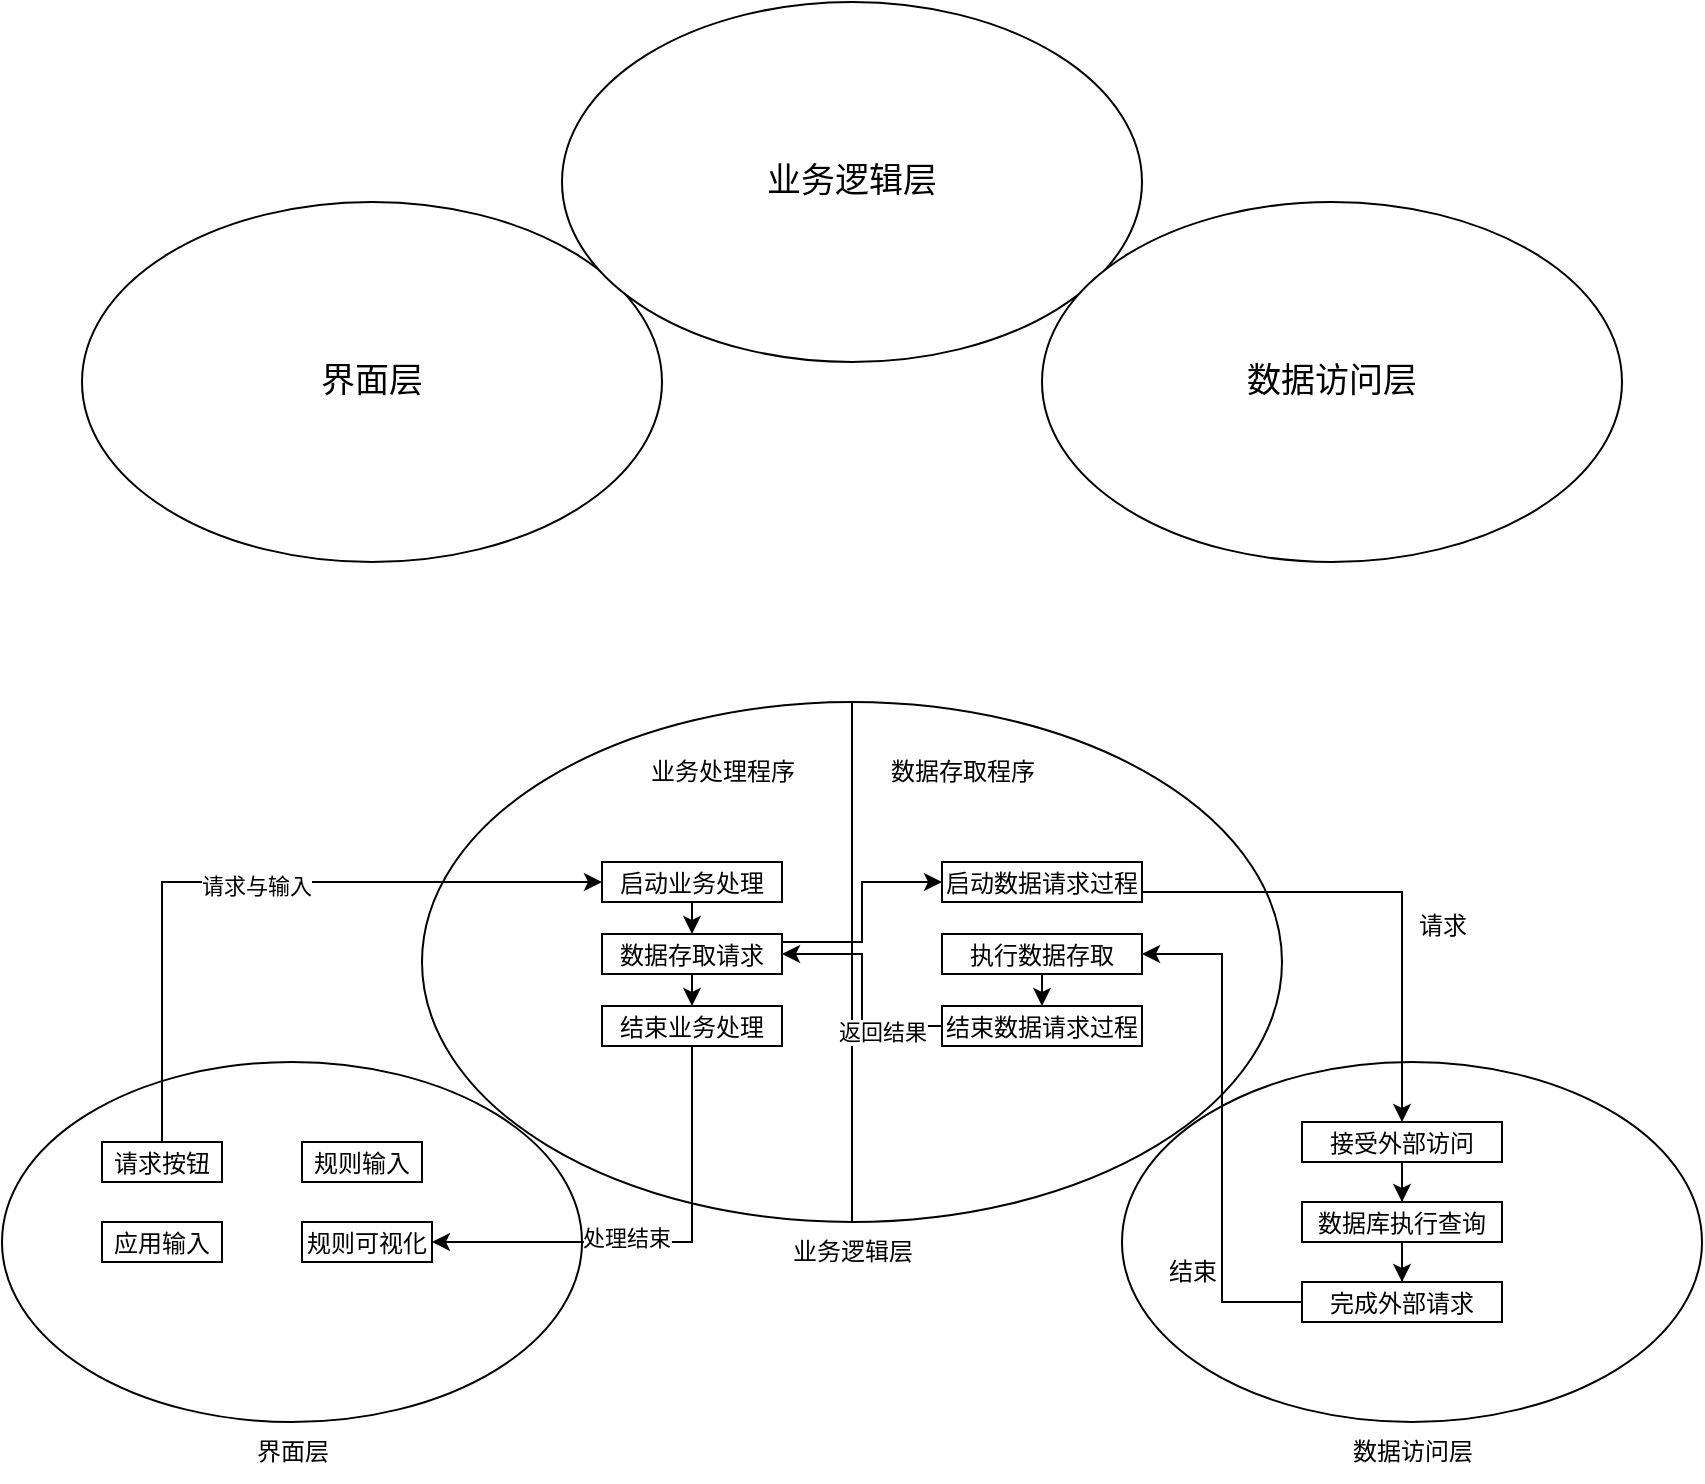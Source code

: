 <mxfile version="20.4.1" type="github">
  <diagram id="tCjlD7nRdiX6uNqVaGSG" name="第 1 页">
    <mxGraphModel dx="1069" dy="738" grid="1" gridSize="10" guides="1" tooltips="1" connect="1" arrows="1" fold="1" page="1" pageScale="1" pageWidth="827" pageHeight="1169" math="0" shadow="0">
      <root>
        <mxCell id="0" />
        <mxCell id="1" parent="0" />
        <mxCell id="khwmqzdyOH615zkk4Opw-21" value="界面层" style="ellipse;whiteSpace=wrap;html=1;shadow=0;direction=west;fontSize=17;" parent="1" vertex="1">
          <mxGeometry x="100" y="170" width="290" height="180" as="geometry" />
        </mxCell>
        <mxCell id="khwmqzdyOH615zkk4Opw-24" value="业务逻辑层" style="ellipse;whiteSpace=wrap;html=1;shadow=0;direction=west;fontSize=17;" parent="1" vertex="1">
          <mxGeometry x="340" y="70" width="290" height="180" as="geometry" />
        </mxCell>
        <mxCell id="khwmqzdyOH615zkk4Opw-25" value="数据访问层" style="ellipse;whiteSpace=wrap;html=1;shadow=0;direction=west;fontSize=17;" parent="1" vertex="1">
          <mxGeometry x="580" y="170" width="290" height="180" as="geometry" />
        </mxCell>
        <mxCell id="khwmqzdyOH615zkk4Opw-26" value="" style="ellipse;whiteSpace=wrap;html=1;shadow=0;direction=west;fontSize=17;" parent="1" vertex="1">
          <mxGeometry x="270" y="420" width="430" height="260" as="geometry" />
        </mxCell>
        <mxCell id="khwmqzdyOH615zkk4Opw-27" value="" style="ellipse;whiteSpace=wrap;html=1;shadow=0;direction=west;fontSize=17;" parent="1" vertex="1">
          <mxGeometry x="60" y="600" width="290" height="180" as="geometry" />
        </mxCell>
        <mxCell id="khwmqzdyOH615zkk4Opw-28" value="" style="ellipse;whiteSpace=wrap;html=1;shadow=0;direction=west;fontSize=17;" parent="1" vertex="1">
          <mxGeometry x="620" y="600" width="290" height="180" as="geometry" />
        </mxCell>
        <mxCell id="khwmqzdyOH615zkk4Opw-57" style="edgeStyle=orthogonalEdgeStyle;rounded=0;orthogonalLoop=1;jettySize=auto;html=1;entryX=0;entryY=0.5;entryDx=0;entryDy=0;fontSize=12;" parent="1" source="khwmqzdyOH615zkk4Opw-29" target="khwmqzdyOH615zkk4Opw-33" edge="1">
          <mxGeometry relative="1" as="geometry">
            <Array as="points">
              <mxPoint x="140" y="510" />
            </Array>
          </mxGeometry>
        </mxCell>
        <mxCell id="hBkb8uMDH17etPLo-Ms3-6" value="请求与输入" style="edgeLabel;html=1;align=center;verticalAlign=middle;resizable=0;points=[];fontSize=11;" vertex="1" connectable="0" parent="khwmqzdyOH615zkk4Opw-57">
          <mxGeometry x="0.011" y="-2" relative="1" as="geometry">
            <mxPoint as="offset" />
          </mxGeometry>
        </mxCell>
        <mxCell id="khwmqzdyOH615zkk4Opw-29" value="&lt;font style=&quot;font-size: 12px;&quot;&gt;请求按钮&lt;/font&gt;" style="rounded=0;whiteSpace=wrap;html=1;shadow=0;fontSize=17;" parent="1" vertex="1">
          <mxGeometry x="110" y="640" width="60" height="20" as="geometry" />
        </mxCell>
        <mxCell id="khwmqzdyOH615zkk4Opw-30" value="&lt;span style=&quot;font-size: 12px;&quot;&gt;应用输入&lt;/span&gt;" style="rounded=0;whiteSpace=wrap;html=1;shadow=0;fontSize=17;" parent="1" vertex="1">
          <mxGeometry x="110" y="680" width="60" height="20" as="geometry" />
        </mxCell>
        <mxCell id="khwmqzdyOH615zkk4Opw-31" value="&lt;span style=&quot;font-size: 12px;&quot;&gt;规则可视化&lt;/span&gt;" style="rounded=0;whiteSpace=wrap;html=1;shadow=0;fontSize=17;" parent="1" vertex="1">
          <mxGeometry x="210" y="680" width="65" height="20" as="geometry" />
        </mxCell>
        <mxCell id="khwmqzdyOH615zkk4Opw-32" value="界面层" style="text;html=1;align=center;verticalAlign=middle;resizable=0;points=[];autosize=1;strokeColor=none;fillColor=none;fontSize=12;" parent="1" vertex="1">
          <mxGeometry x="175" y="780" width="60" height="30" as="geometry" />
        </mxCell>
        <mxCell id="hBkb8uMDH17etPLo-Ms3-1" style="edgeStyle=orthogonalEdgeStyle;rounded=0;orthogonalLoop=1;jettySize=auto;html=1;exitX=0.5;exitY=1;exitDx=0;exitDy=0;entryX=0.5;entryY=0;entryDx=0;entryDy=0;fontSize=11;" edge="1" parent="1" source="khwmqzdyOH615zkk4Opw-33" target="khwmqzdyOH615zkk4Opw-34">
          <mxGeometry relative="1" as="geometry" />
        </mxCell>
        <mxCell id="khwmqzdyOH615zkk4Opw-33" value="&lt;font style=&quot;font-size: 12px;&quot;&gt;启动业务处理&lt;/font&gt;" style="rounded=0;whiteSpace=wrap;html=1;shadow=0;fontSize=17;" parent="1" vertex="1">
          <mxGeometry x="360" y="500" width="90" height="20" as="geometry" />
        </mxCell>
        <mxCell id="khwmqzdyOH615zkk4Opw-58" style="edgeStyle=orthogonalEdgeStyle;rounded=0;orthogonalLoop=1;jettySize=auto;html=1;entryX=0;entryY=0.5;entryDx=0;entryDy=0;fontSize=12;" parent="1" source="khwmqzdyOH615zkk4Opw-34" target="khwmqzdyOH615zkk4Opw-37" edge="1">
          <mxGeometry relative="1" as="geometry">
            <Array as="points">
              <mxPoint x="490" y="540" />
              <mxPoint x="490" y="510" />
            </Array>
          </mxGeometry>
        </mxCell>
        <mxCell id="hBkb8uMDH17etPLo-Ms3-2" style="edgeStyle=orthogonalEdgeStyle;rounded=0;orthogonalLoop=1;jettySize=auto;html=1;exitX=0.5;exitY=1;exitDx=0;exitDy=0;entryX=0.5;entryY=0;entryDx=0;entryDy=0;fontSize=11;" edge="1" parent="1" source="khwmqzdyOH615zkk4Opw-34" target="khwmqzdyOH615zkk4Opw-35">
          <mxGeometry relative="1" as="geometry" />
        </mxCell>
        <mxCell id="khwmqzdyOH615zkk4Opw-34" value="&lt;font style=&quot;font-size: 12px;&quot;&gt;数据存取请求&lt;/font&gt;" style="rounded=0;whiteSpace=wrap;html=1;shadow=0;fontSize=17;" parent="1" vertex="1">
          <mxGeometry x="360" y="536" width="90" height="20" as="geometry" />
        </mxCell>
        <mxCell id="hBkb8uMDH17etPLo-Ms3-3" style="edgeStyle=orthogonalEdgeStyle;rounded=0;orthogonalLoop=1;jettySize=auto;html=1;exitX=0.5;exitY=1;exitDx=0;exitDy=0;entryX=1;entryY=0.5;entryDx=0;entryDy=0;fontSize=11;" edge="1" parent="1" source="khwmqzdyOH615zkk4Opw-35" target="khwmqzdyOH615zkk4Opw-31">
          <mxGeometry relative="1" as="geometry" />
        </mxCell>
        <mxCell id="hBkb8uMDH17etPLo-Ms3-5" value="处理结束" style="edgeLabel;html=1;align=center;verticalAlign=middle;resizable=0;points=[];fontSize=11;" vertex="1" connectable="0" parent="hBkb8uMDH17etPLo-Ms3-3">
          <mxGeometry x="0.149" y="-2" relative="1" as="geometry">
            <mxPoint as="offset" />
          </mxGeometry>
        </mxCell>
        <mxCell id="khwmqzdyOH615zkk4Opw-35" value="&lt;font style=&quot;font-size: 12px;&quot;&gt;结束业务处理&lt;/font&gt;" style="rounded=0;whiteSpace=wrap;html=1;shadow=0;fontSize=17;" parent="1" vertex="1">
          <mxGeometry x="360" y="572" width="90" height="20" as="geometry" />
        </mxCell>
        <mxCell id="khwmqzdyOH615zkk4Opw-36" value="" style="endArrow=none;html=1;rounded=0;fontSize=12;entryX=0.5;entryY=0;entryDx=0;entryDy=0;exitX=0.5;exitY=1;exitDx=0;exitDy=0;" parent="1" source="khwmqzdyOH615zkk4Opw-26" target="khwmqzdyOH615zkk4Opw-26" edge="1">
          <mxGeometry width="50" height="50" relative="1" as="geometry">
            <mxPoint x="410" y="590" as="sourcePoint" />
            <mxPoint x="460" y="540" as="targetPoint" />
          </mxGeometry>
        </mxCell>
        <mxCell id="khwmqzdyOH615zkk4Opw-37" value="&lt;font style=&quot;font-size: 12px;&quot;&gt;启动数据请求过程&lt;/font&gt;" style="rounded=0;whiteSpace=wrap;html=1;shadow=0;fontSize=17;" parent="1" vertex="1">
          <mxGeometry x="530" y="500" width="100" height="20" as="geometry" />
        </mxCell>
        <mxCell id="khwmqzdyOH615zkk4Opw-47" style="edgeStyle=orthogonalEdgeStyle;rounded=0;orthogonalLoop=1;jettySize=auto;html=1;fontSize=12;entryX=0.5;entryY=0;entryDx=0;entryDy=0;" parent="1" target="khwmqzdyOH615zkk4Opw-40" edge="1">
          <mxGeometry relative="1" as="geometry">
            <mxPoint x="630" y="515.02" as="sourcePoint" />
            <mxPoint x="760" y="625.02" as="targetPoint" />
            <Array as="points">
              <mxPoint x="760" y="515" />
            </Array>
          </mxGeometry>
        </mxCell>
        <mxCell id="hBkb8uMDH17etPLo-Ms3-7" style="edgeStyle=orthogonalEdgeStyle;rounded=0;orthogonalLoop=1;jettySize=auto;html=1;exitX=0.5;exitY=1;exitDx=0;exitDy=0;entryX=0.5;entryY=0;entryDx=0;entryDy=0;fontSize=11;" edge="1" parent="1" source="khwmqzdyOH615zkk4Opw-38" target="khwmqzdyOH615zkk4Opw-39">
          <mxGeometry relative="1" as="geometry" />
        </mxCell>
        <mxCell id="khwmqzdyOH615zkk4Opw-38" value="&lt;span style=&quot;font-size: 12px;&quot;&gt;执行数据存取&lt;/span&gt;" style="rounded=0;whiteSpace=wrap;html=1;shadow=0;fontSize=17;" parent="1" vertex="1">
          <mxGeometry x="530" y="536" width="100" height="20" as="geometry" />
        </mxCell>
        <mxCell id="hBkb8uMDH17etPLo-Ms3-8" style="edgeStyle=orthogonalEdgeStyle;rounded=0;orthogonalLoop=1;jettySize=auto;html=1;exitX=0;exitY=0.5;exitDx=0;exitDy=0;entryX=1;entryY=0.5;entryDx=0;entryDy=0;fontSize=11;" edge="1" parent="1" source="khwmqzdyOH615zkk4Opw-39" target="khwmqzdyOH615zkk4Opw-34">
          <mxGeometry relative="1" as="geometry" />
        </mxCell>
        <mxCell id="hBkb8uMDH17etPLo-Ms3-9" value="返回结果" style="edgeLabel;html=1;align=center;verticalAlign=middle;resizable=0;points=[];fontSize=11;" vertex="1" connectable="0" parent="hBkb8uMDH17etPLo-Ms3-8">
          <mxGeometry x="-0.293" relative="1" as="geometry">
            <mxPoint x="10" y="4" as="offset" />
          </mxGeometry>
        </mxCell>
        <mxCell id="khwmqzdyOH615zkk4Opw-39" value="&lt;span style=&quot;font-size: 12px;&quot;&gt;结束数据请求过程&lt;/span&gt;" style="rounded=0;whiteSpace=wrap;html=1;shadow=0;fontSize=17;" parent="1" vertex="1">
          <mxGeometry x="530" y="572" width="100" height="20" as="geometry" />
        </mxCell>
        <mxCell id="khwmqzdyOH615zkk4Opw-45" style="edgeStyle=orthogonalEdgeStyle;rounded=0;orthogonalLoop=1;jettySize=auto;html=1;entryX=0.5;entryY=0;entryDx=0;entryDy=0;fontSize=12;" parent="1" source="khwmqzdyOH615zkk4Opw-40" target="khwmqzdyOH615zkk4Opw-41" edge="1">
          <mxGeometry relative="1" as="geometry" />
        </mxCell>
        <mxCell id="khwmqzdyOH615zkk4Opw-40" value="&lt;span style=&quot;font-size: 12px;&quot;&gt;接受外部访问&lt;/span&gt;" style="rounded=0;whiteSpace=wrap;html=1;shadow=0;fontSize=17;" parent="1" vertex="1">
          <mxGeometry x="710" y="630" width="100" height="20" as="geometry" />
        </mxCell>
        <mxCell id="khwmqzdyOH615zkk4Opw-46" style="edgeStyle=orthogonalEdgeStyle;rounded=0;orthogonalLoop=1;jettySize=auto;html=1;entryX=0.5;entryY=0;entryDx=0;entryDy=0;fontSize=12;" parent="1" source="khwmqzdyOH615zkk4Opw-41" target="khwmqzdyOH615zkk4Opw-42" edge="1">
          <mxGeometry relative="1" as="geometry" />
        </mxCell>
        <mxCell id="khwmqzdyOH615zkk4Opw-41" value="&lt;span style=&quot;font-size: 12px;&quot;&gt;数据库执行查询&lt;/span&gt;" style="rounded=0;whiteSpace=wrap;html=1;shadow=0;fontSize=17;" parent="1" vertex="1">
          <mxGeometry x="710" y="670" width="100" height="20" as="geometry" />
        </mxCell>
        <mxCell id="khwmqzdyOH615zkk4Opw-44" style="edgeStyle=orthogonalEdgeStyle;rounded=0;orthogonalLoop=1;jettySize=auto;html=1;entryX=1;entryY=0.5;entryDx=0;entryDy=0;fontSize=12;" parent="1" source="khwmqzdyOH615zkk4Opw-42" target="khwmqzdyOH615zkk4Opw-38" edge="1">
          <mxGeometry relative="1" as="geometry" />
        </mxCell>
        <mxCell id="khwmqzdyOH615zkk4Opw-42" value="&lt;span style=&quot;font-size: 12px;&quot;&gt;完成外部请求&lt;/span&gt;" style="rounded=0;whiteSpace=wrap;html=1;shadow=0;fontSize=17;" parent="1" vertex="1">
          <mxGeometry x="710" y="710" width="100" height="20" as="geometry" />
        </mxCell>
        <mxCell id="khwmqzdyOH615zkk4Opw-43" value="数据访问层" style="text;html=1;align=center;verticalAlign=middle;resizable=0;points=[];autosize=1;strokeColor=none;fillColor=none;fontSize=12;" parent="1" vertex="1">
          <mxGeometry x="725" y="780" width="80" height="30" as="geometry" />
        </mxCell>
        <mxCell id="khwmqzdyOH615zkk4Opw-54" value="请求" style="text;html=1;align=center;verticalAlign=middle;resizable=0;points=[];autosize=1;strokeColor=none;fillColor=none;fontSize=12;" parent="1" vertex="1">
          <mxGeometry x="755" y="517" width="50" height="30" as="geometry" />
        </mxCell>
        <mxCell id="khwmqzdyOH615zkk4Opw-55" value="业务处理程序" style="text;html=1;align=center;verticalAlign=middle;resizable=0;points=[];autosize=1;strokeColor=none;fillColor=none;fontSize=12;" parent="1" vertex="1">
          <mxGeometry x="370" y="440" width="100" height="30" as="geometry" />
        </mxCell>
        <mxCell id="khwmqzdyOH615zkk4Opw-56" value="数据存取程序" style="text;html=1;align=center;verticalAlign=middle;resizable=0;points=[];autosize=1;strokeColor=none;fillColor=none;fontSize=12;" parent="1" vertex="1">
          <mxGeometry x="490" y="440" width="100" height="30" as="geometry" />
        </mxCell>
        <mxCell id="khwmqzdyOH615zkk4Opw-60" value="业务逻辑层" style="text;html=1;align=center;verticalAlign=middle;resizable=0;points=[];autosize=1;strokeColor=none;fillColor=none;fontSize=12;" parent="1" vertex="1">
          <mxGeometry x="445" y="680" width="80" height="30" as="geometry" />
        </mxCell>
        <mxCell id="khwmqzdyOH615zkk4Opw-61" value="结束" style="text;html=1;align=center;verticalAlign=middle;resizable=0;points=[];autosize=1;strokeColor=none;fillColor=none;fontSize=12;" parent="1" vertex="1">
          <mxGeometry x="630" y="690" width="50" height="30" as="geometry" />
        </mxCell>
        <mxCell id="hBkb8uMDH17etPLo-Ms3-4" value="&lt;span style=&quot;font-size: 12px;&quot;&gt;规则输入&lt;/span&gt;" style="rounded=0;whiteSpace=wrap;html=1;shadow=0;fontSize=17;" vertex="1" parent="1">
          <mxGeometry x="210" y="640" width="60" height="20" as="geometry" />
        </mxCell>
      </root>
    </mxGraphModel>
  </diagram>
</mxfile>
